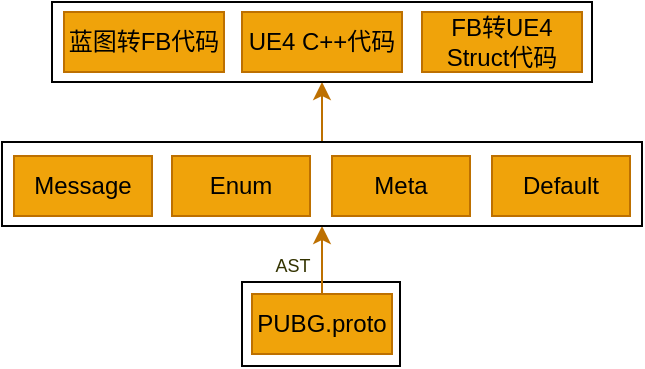 <mxfile version="12.9.7" type="github">
  <diagram id="geBm-2fr2CytJHsljV7D" name="Page-1">
    <mxGraphModel dx="1178" dy="631" grid="1" gridSize="10" guides="1" tooltips="1" connect="1" arrows="1" fold="1" page="1" pageScale="1" pageWidth="827" pageHeight="1169" math="0" shadow="0">
      <root>
        <mxCell id="0" />
        <mxCell id="1" parent="0" />
        <mxCell id="iA8vbkq-AqObj3hzfbwd-1" value="" style="rounded=0;whiteSpace=wrap;html=1;" vertex="1" parent="1">
          <mxGeometry x="315" y="280" width="79" height="42" as="geometry" />
        </mxCell>
        <mxCell id="N63TacE3sIvnsK9GecQp-12" style="edgeStyle=orthogonalEdgeStyle;rounded=0;orthogonalLoop=1;jettySize=auto;html=1;entryX=0.5;entryY=1;entryDx=0;entryDy=0;fillColor=#f0a30a;strokeColor=#BD7000;" parent="1" source="N63TacE3sIvnsK9GecQp-6" target="N63TacE3sIvnsK9GecQp-8" edge="1">
          <mxGeometry relative="1" as="geometry" />
        </mxCell>
        <mxCell id="N63TacE3sIvnsK9GecQp-7" style="edgeStyle=orthogonalEdgeStyle;rounded=0;orthogonalLoop=1;jettySize=auto;html=1;fillColor=#f0a30a;strokeColor=#BD7000;" parent="1" source="N63TacE3sIvnsK9GecQp-1" target="N63TacE3sIvnsK9GecQp-6" edge="1">
          <mxGeometry relative="1" as="geometry" />
        </mxCell>
        <mxCell id="N63TacE3sIvnsK9GecQp-1" value="&lt;font color=&quot;#000000&quot;&gt;PUBG.proto&lt;/font&gt;" style="rounded=0;whiteSpace=wrap;html=1;fillColor=#f0a30a;strokeColor=#BD7000;fontColor=#FFFFFF;" parent="1" vertex="1">
          <mxGeometry x="320" y="286" width="70" height="30" as="geometry" />
        </mxCell>
        <mxCell id="N63TacE3sIvnsK9GecQp-8" value="" style="rounded=0;whiteSpace=wrap;html=1;" parent="1" vertex="1">
          <mxGeometry x="220" y="140" width="270" height="40" as="geometry" />
        </mxCell>
        <mxCell id="N63TacE3sIvnsK9GecQp-9" value="&lt;font color=&quot;#000000&quot;&gt;蓝图转FB代码&lt;/font&gt;" style="rounded=0;whiteSpace=wrap;html=1;fillColor=#f0a30a;strokeColor=#BD7000;fontColor=#ffffff;" parent="1" vertex="1">
          <mxGeometry x="226" y="145" width="80" height="30" as="geometry" />
        </mxCell>
        <mxCell id="N63TacE3sIvnsK9GecQp-10" value="&lt;font color=&quot;#000000&quot;&gt;UE4 C++代码&lt;/font&gt;" style="rounded=0;whiteSpace=wrap;html=1;fillColor=#f0a30a;strokeColor=#BD7000;fontColor=#ffffff;" parent="1" vertex="1">
          <mxGeometry x="315" y="145" width="80" height="30" as="geometry" />
        </mxCell>
        <mxCell id="N63TacE3sIvnsK9GecQp-11" value="&lt;font color=&quot;#000000&quot;&gt;FB转UE4&lt;br&gt;Struct代码&lt;/font&gt;" style="rounded=0;whiteSpace=wrap;html=1;fillColor=#f0a30a;strokeColor=#BD7000;fontColor=#FFFFFF;" parent="1" vertex="1">
          <mxGeometry x="405" y="145" width="80" height="30" as="geometry" />
        </mxCell>
        <mxCell id="N63TacE3sIvnsK9GecQp-14" value="&lt;font style=&quot;font-size: 9px&quot;&gt;AST&lt;/font&gt;" style="text;html=1;align=center;verticalAlign=middle;resizable=0;points=[];autosize=1;fontSize=6;fontColor=#333300;" parent="1" vertex="1">
          <mxGeometry x="320" y="267" width="40" height="10" as="geometry" />
        </mxCell>
        <mxCell id="N63TacE3sIvnsK9GecQp-6" value="" style="rounded=0;whiteSpace=wrap;html=1;" parent="1" vertex="1">
          <mxGeometry x="195" y="210" width="320" height="42" as="geometry" />
        </mxCell>
        <mxCell id="N63TacE3sIvnsK9GecQp-2" value="&lt;font color=&quot;#000000&quot;&gt;Message&lt;/font&gt;" style="rounded=0;whiteSpace=wrap;html=1;fillColor=#f0a30a;strokeColor=#BD7000;fontColor=#FFFFFF;" parent="1" vertex="1">
          <mxGeometry x="201" y="217" width="69" height="30" as="geometry" />
        </mxCell>
        <mxCell id="N63TacE3sIvnsK9GecQp-3" value="&lt;font color=&quot;#000000&quot;&gt;Enum&lt;/font&gt;" style="rounded=0;whiteSpace=wrap;html=1;fillColor=#f0a30a;strokeColor=#BD7000;fontColor=#FFFFFF;" parent="1" vertex="1">
          <mxGeometry x="280" y="217" width="69" height="30" as="geometry" />
        </mxCell>
        <mxCell id="N63TacE3sIvnsK9GecQp-4" value="&lt;font color=&quot;#000000&quot;&gt;Meta&lt;/font&gt;" style="rounded=0;whiteSpace=wrap;html=1;fillColor=#f0a30a;strokeColor=#BD7000;fontColor=#FFFFFF;" parent="1" vertex="1">
          <mxGeometry x="360" y="217" width="69" height="30" as="geometry" />
        </mxCell>
        <mxCell id="N63TacE3sIvnsK9GecQp-16" value="&lt;font color=&quot;#000000&quot;&gt;Default&lt;/font&gt;" style="rounded=0;whiteSpace=wrap;html=1;fillColor=#f0a30a;strokeColor=#BD7000;fontColor=#FFFFFF;" parent="1" vertex="1">
          <mxGeometry x="440" y="217" width="69" height="30" as="geometry" />
        </mxCell>
      </root>
    </mxGraphModel>
  </diagram>
</mxfile>
